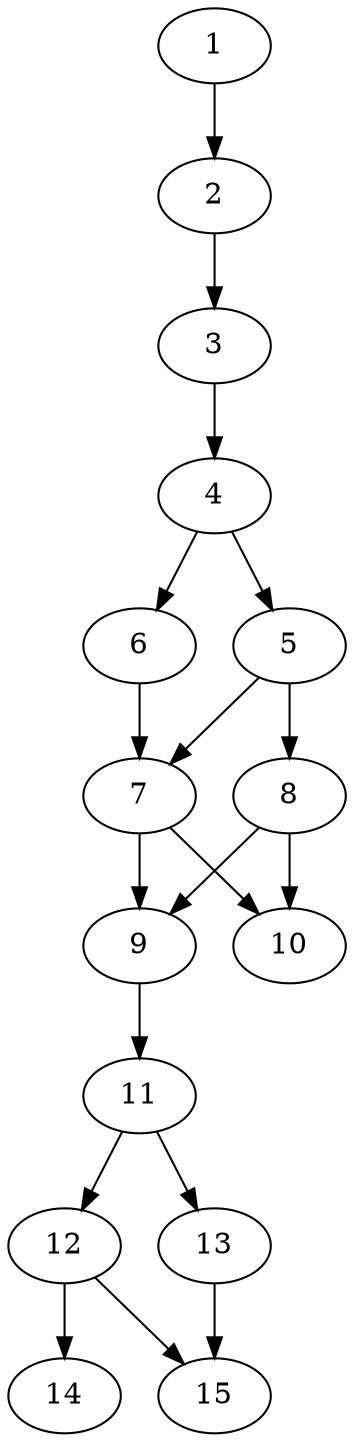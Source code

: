 // DAG automatically generated by daggen at Thu Oct  3 13:59:27 2019
// ./daggen --dot -n 15 --ccr 0.3 --fat 0.3 --regular 0.7 --density 0.7 --mindata 5242880 --maxdata 52428800 
digraph G {
  1 [size="127802027", alpha="0.16", expect_size="38340608"] 
  1 -> 2 [size ="38340608"]
  2 [size="116749653", alpha="0.16", expect_size="35024896"] 
  2 -> 3 [size ="35024896"]
  3 [size="165611520", alpha="0.01", expect_size="49683456"] 
  3 -> 4 [size ="49683456"]
  4 [size="142219947", alpha="0.13", expect_size="42665984"] 
  4 -> 5 [size ="42665984"]
  4 -> 6 [size ="42665984"]
  5 [size="92047360", alpha="0.05", expect_size="27614208"] 
  5 -> 7 [size ="27614208"]
  5 -> 8 [size ="27614208"]
  6 [size="96996693", alpha="0.05", expect_size="29099008"] 
  6 -> 7 [size ="29099008"]
  7 [size="137721173", alpha="0.12", expect_size="41316352"] 
  7 -> 9 [size ="41316352"]
  7 -> 10 [size ="41316352"]
  8 [size="21606400", alpha="0.00", expect_size="6481920"] 
  8 -> 9 [size ="6481920"]
  8 -> 10 [size ="6481920"]
  9 [size="26531840", alpha="0.12", expect_size="7959552"] 
  9 -> 11 [size ="7959552"]
  10 [size="137308160", alpha="0.09", expect_size="41192448"] 
  11 [size="105748480", alpha="0.18", expect_size="31724544"] 
  11 -> 12 [size ="31724544"]
  11 -> 13 [size ="31724544"]
  12 [size="78213120", alpha="0.03", expect_size="23463936"] 
  12 -> 14 [size ="23463936"]
  12 -> 15 [size ="23463936"]
  13 [size="44001280", alpha="0.11", expect_size="13200384"] 
  13 -> 15 [size ="13200384"]
  14 [size="50909867", alpha="0.09", expect_size="15272960"] 
  15 [size="152937813", alpha="0.12", expect_size="45881344"] 
}
